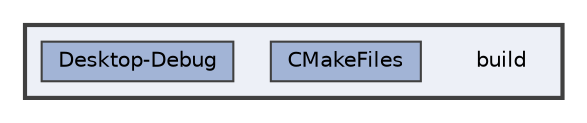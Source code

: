 digraph "build"
{
 // LATEX_PDF_SIZE
  bgcolor="transparent";
  edge [fontname=Helvetica,fontsize=10,labelfontname=Helvetica,labelfontsize=10];
  node [fontname=Helvetica,fontsize=10,shape=box,height=0.2,width=0.4];
  compound=true
  subgraph clusterdir_4fef79e7177ba769987a8da36c892c5f {
    graph [ bgcolor="#edf0f7", pencolor="grey25", label="", fontname=Helvetica,fontsize=10 style="filled,bold", URL="dir_4fef79e7177ba769987a8da36c892c5f.html",tooltip=""]
    dir_4fef79e7177ba769987a8da36c892c5f [shape=plaintext, label="build"];
  dir_63772b626f2709090f0bdca0f40827b4 [label="CMakeFiles", fillcolor="#a2b4d6", color="grey25", style="filled", URL="dir_63772b626f2709090f0bdca0f40827b4.html",tooltip=""];
  dir_3d680b6e0a3e78522936563267a9132e [label="Desktop-Debug", fillcolor="#a2b4d6", color="grey25", style="filled", URL="dir_3d680b6e0a3e78522936563267a9132e.html",tooltip=""];
  }
}
